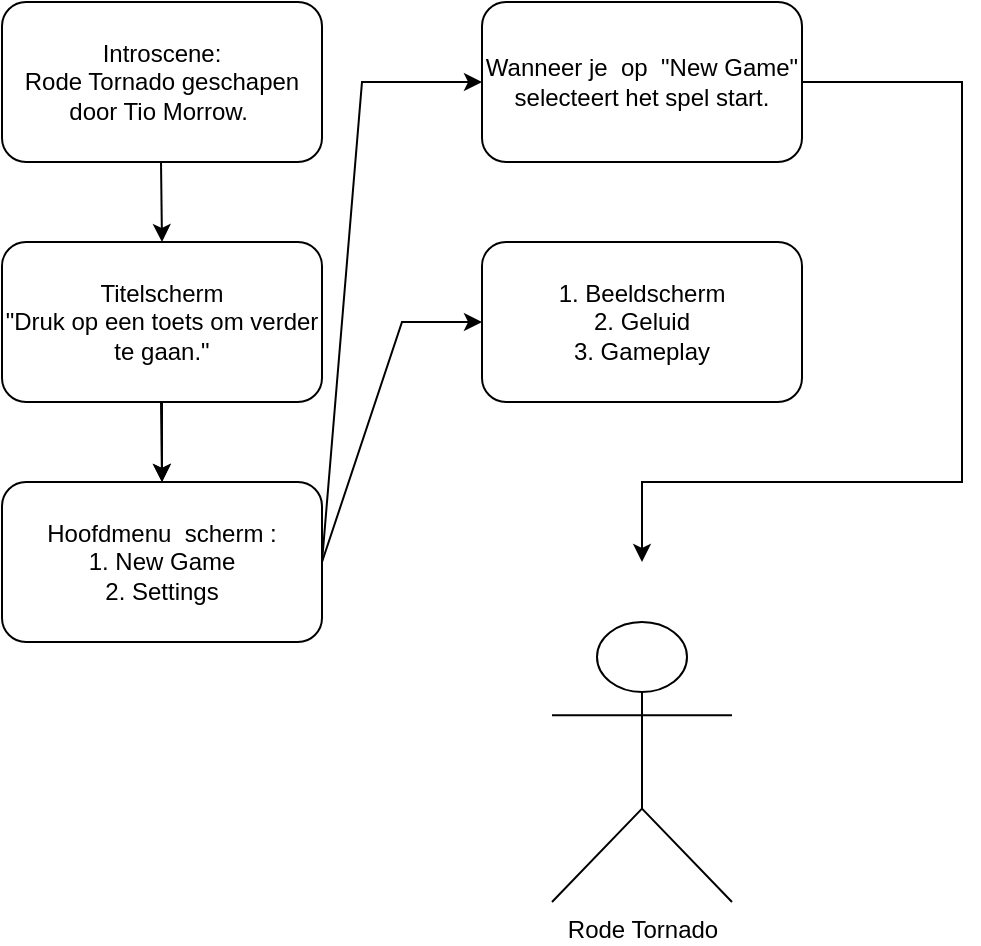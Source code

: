 <mxfile version="20.5.1" type="device"><diagram id="69YqFzVTp_5nxGPr-44C" name="Page-1"><mxGraphModel dx="946" dy="579" grid="1" gridSize="10" guides="1" tooltips="1" connect="1" arrows="1" fold="1" page="1" pageScale="1" pageWidth="827" pageHeight="1169" math="0" shadow="0"><root><mxCell id="0"/><mxCell id="1" parent="0"/><mxCell id="pTWMVw_12GbSEm1ifyKc-6" value="Introscene:&lt;br&gt;Rode Tornado geschapen door Tio Morrow.&amp;nbsp;" style="rounded=1;whiteSpace=wrap;html=1;" vertex="1" parent="1"><mxGeometry x="320" y="40" width="160" height="80" as="geometry"/></mxCell><mxCell id="pTWMVw_12GbSEm1ifyKc-14" value="" style="edgeStyle=orthogonalEdgeStyle;rounded=0;orthogonalLoop=1;jettySize=auto;html=1;" edge="1" parent="1" source="pTWMVw_12GbSEm1ifyKc-7" target="pTWMVw_12GbSEm1ifyKc-13"><mxGeometry relative="1" as="geometry"/></mxCell><mxCell id="pTWMVw_12GbSEm1ifyKc-7" value="Titelscherm&lt;br&gt;&quot;Druk op een toets om verder te gaan.&quot;" style="rounded=1;whiteSpace=wrap;html=1;" vertex="1" parent="1"><mxGeometry x="320" y="160" width="160" height="80" as="geometry"/></mxCell><mxCell id="pTWMVw_12GbSEm1ifyKc-8" value="" style="endArrow=classic;html=1;rounded=0;" edge="1" parent="1"><mxGeometry width="50" height="50" relative="1" as="geometry"><mxPoint x="399.5" y="120" as="sourcePoint"/><mxPoint x="400" y="160" as="targetPoint"/><Array as="points"/></mxGeometry></mxCell><mxCell id="pTWMVw_12GbSEm1ifyKc-12" value="" style="endArrow=classic;html=1;rounded=0;" edge="1" parent="1"><mxGeometry width="50" height="50" relative="1" as="geometry"><mxPoint x="399.5" y="240" as="sourcePoint"/><mxPoint x="400" y="280" as="targetPoint"/></mxGeometry></mxCell><mxCell id="pTWMVw_12GbSEm1ifyKc-13" value="Hoofdmenu &amp;nbsp;scherm :&lt;br&gt;1. New Game&lt;br&gt;2. Settings" style="rounded=1;whiteSpace=wrap;html=1;" vertex="1" parent="1"><mxGeometry x="320" y="280" width="160" height="80" as="geometry"/></mxCell><mxCell id="pTWMVw_12GbSEm1ifyKc-19" value="" style="endArrow=classic;html=1;rounded=0;exitX=1;exitY=0.5;exitDx=0;exitDy=0;" edge="1" parent="1" source="pTWMVw_12GbSEm1ifyKc-13"><mxGeometry width="50" height="50" relative="1" as="geometry"><mxPoint x="530" y="310" as="sourcePoint"/><mxPoint x="560" y="80" as="targetPoint"/><Array as="points"><mxPoint x="500" y="80"/></Array></mxGeometry></mxCell><mxCell id="pTWMVw_12GbSEm1ifyKc-20" value="Wanneer je &amp;nbsp;op &amp;nbsp;&quot;New Game&quot; selecteert het spel start." style="rounded=1;whiteSpace=wrap;html=1;" vertex="1" parent="1"><mxGeometry x="560" y="40" width="160" height="80" as="geometry"/></mxCell><mxCell id="pTWMVw_12GbSEm1ifyKc-21" value="" style="endArrow=classic;html=1;rounded=0;" edge="1" parent="1"><mxGeometry width="50" height="50" relative="1" as="geometry"><mxPoint x="480" y="320" as="sourcePoint"/><mxPoint x="560" y="200" as="targetPoint"/><Array as="points"><mxPoint x="520" y="200"/></Array></mxGeometry></mxCell><mxCell id="pTWMVw_12GbSEm1ifyKc-22" value="1. Beeldscherm&lt;br&gt;2. Geluid&lt;br&gt;3. Gameplay" style="rounded=1;whiteSpace=wrap;html=1;" vertex="1" parent="1"><mxGeometry x="560" y="160" width="160" height="80" as="geometry"/></mxCell><mxCell id="pTWMVw_12GbSEm1ifyKc-224" value="" style="endArrow=classic;html=1;rounded=0;" edge="1" parent="1"><mxGeometry width="50" height="50" relative="1" as="geometry"><mxPoint x="720" y="80" as="sourcePoint"/><mxPoint x="640" y="320" as="targetPoint"/><Array as="points"><mxPoint x="800" y="80"/><mxPoint x="800" y="200"/><mxPoint x="800" y="280"/><mxPoint x="640" y="280"/></Array></mxGeometry></mxCell><object label="Rode Tornado" id="pTWMVw_12GbSEm1ifyKc-226"><mxCell style="shape=umlActor;verticalLabelPosition=bottom;verticalAlign=top;html=1;outlineConnect=0;" vertex="1" parent="1"><mxGeometry x="595" y="350" width="90" height="140" as="geometry"/></mxCell></object></root></mxGraphModel></diagram></mxfile>